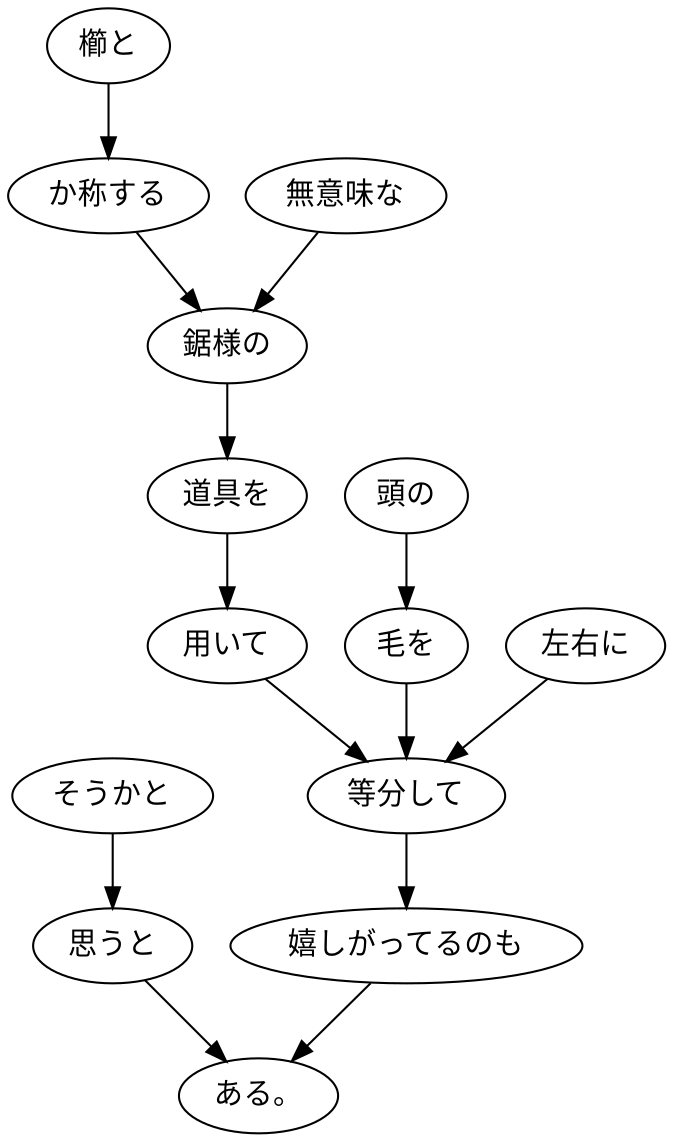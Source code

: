 digraph graph3375 {
	node0 [label="そうかと"];
	node1 [label="思うと"];
	node2 [label="櫛と"];
	node3 [label="か称する"];
	node4 [label="無意味な"];
	node5 [label="鋸様の"];
	node6 [label="道具を"];
	node7 [label="用いて"];
	node8 [label="頭の"];
	node9 [label="毛を"];
	node10 [label="左右に"];
	node11 [label="等分して"];
	node12 [label="嬉しがってるのも"];
	node13 [label="ある。"];
	node0 -> node1;
	node1 -> node13;
	node2 -> node3;
	node3 -> node5;
	node4 -> node5;
	node5 -> node6;
	node6 -> node7;
	node7 -> node11;
	node8 -> node9;
	node9 -> node11;
	node10 -> node11;
	node11 -> node12;
	node12 -> node13;
}
